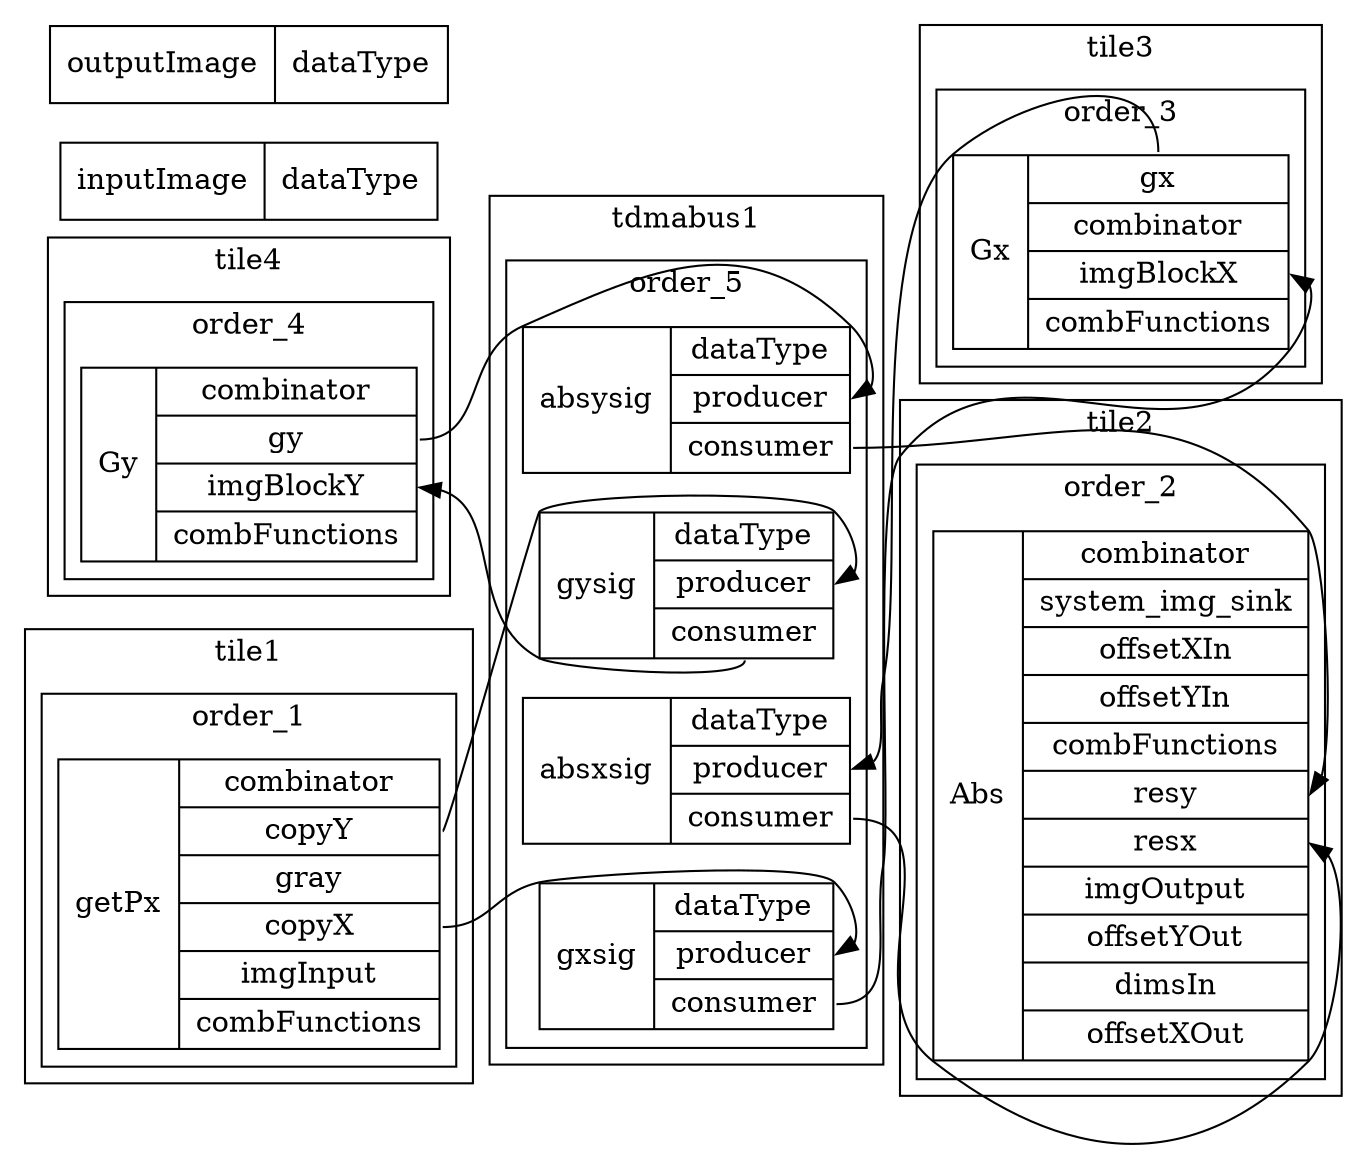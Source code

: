 digraph {
	graph [_draw_="c 9 -#fffffe00 C 7 -#ffffff P 4 0 0 0 719.44 563 719.44 563 0 ",
		bb="0,0,563,719.44",
		rankdir=LR,
		xdotversion=1.7
	];
	node [label="\N"];
	subgraph cluster_tile4 {
		graph [_draw_="c 7 -#000000 p 4 377.5 359.44 377.5 531.44 547.5 531.44 547.5 359.44 ",
			_ldraw_="F 14 11 -Times-Roman c 7 -#000000 T 462.5 516.24 0 23 5 -tile4 ",
			bb="377.5,359.44,547.5,531.44",
			label=tile4,
			lheight=0.21,
			lp="462.5,519.94",
			lwidth=0.32,
			rankdir=LR
		];
		subgraph cluster_order_4 {
			graph [_draw_="c 7 -#000000 p 4 385.5 367.44 385.5 500.44 539.5 500.44 539.5 367.44 ",
				_ldraw_="F 14 11 -Times-Roman c 7 -#000000 T 462.5 485.24 0 45 7 -order_4 ",
				bb="385.5,367.44,539.5,500.44",
				label=order_4,
				lheight=0.21,
				lp="462.5,488.94",
				lwidth=0.62,
				rankdir=LR
			];
			Gy	[_draw_="c 7 -#000000 p 4 393.5 376.44 393.5 468.44 531.5 468.44 531.5 376.44 c 7 -#000000 L 2 427.5 376.44 427.5 468.44 c 7 -#000000 L 2 \
427.5 445.44 531.5 445.44 c 7 -#000000 L 2 427.5 422.44 531.5 422.44 c 7 -#000000 L 2 427.5 399.44 531.5 399.44 ",
				_ldraw_="F 14 11 -Times-Roman c 7 -#000000 T 410.5 418.74 0 18 2 -Gy F 14 11 -Times-Roman c 7 -#000000 T 479.5 453.24 0 64 10 -combinator \
F 14 11 -Times-Roman c 7 -#000000 T 479.5 430.24 0 14 2 -gy F 14 11 -Times-Roman c 7 -#000000 T 479.5 407.24 0 64 9 -imgBlockY F \
14 11 -Times-Roman c 7 -#000000 T 479.5 384.24 0 88 13 -combFunctions ",
				height=1.2917,
				label="{Gy|{<combinator>combinator|<gy>gy|<imgBlockY>imgBlockY|<combFunctions>combFunctions}}",
				pos="462.5,422.44",
				rects="393.5,376.44,427.5,468.44 427.5,445.44,531.5,468.44 427.5,422.44,531.5,445.44 427.5,399.44,531.5,422.44 427.5,376.44,531.5,399.44",
				shape=record,
				width=1.9167];
		}
	}
	subgraph cluster_tile2 {
		graph [_draw_="c 7 -#000000 p 4 370 19.44 370 351.44 555 351.44 555 19.44 ",
			_ldraw_="F 14 11 -Times-Roman c 7 -#000000 T 462.5 336.24 0 23 5 -tile2 ",
			bb="370,19.437,555,351.44",
			label=tile2,
			lheight=0.21,
			lp="462.5,339.94",
			lwidth=0.32,
			rankdir=LR
		];
		subgraph cluster_order_2 {
			graph [_draw_="c 7 -#000000 p 4 378 27.44 378 320.44 547 320.44 547 27.44 ",
				_ldraw_="F 14 11 -Times-Roman c 7 -#000000 T 462.5 305.24 0 45 7 -order_2 ",
				bb="378,27.437,547,320.44",
				label=order_2,
				lheight=0.21,
				lp="462.5,308.94",
				lwidth=0.62,
				rankdir=LR
			];
			Abs	[_draw_="c 7 -#000000 p 4 386 35.94 386 288.94 539 288.94 539 35.94 c 7 -#000000 L 2 426 35.94 426 288.94 c 7 -#000000 L 2 426 265.94 539 \
265.94 c 7 -#000000 L 2 426 242.94 539 242.94 c 7 -#000000 L 2 426 219.94 539 219.94 c 7 -#000000 L 2 426 196.94 539 196.94 c 7 \
-#000000 L 2 426 173.94 539 173.94 c 7 -#000000 L 2 426 150.94 539 150.94 c 7 -#000000 L 2 426 127.94 539 127.94 c 7 -#000000 L \
2 426 104.94 539 104.94 c 7 -#000000 L 2 426 81.94 539 81.94 c 7 -#000000 L 2 426 58.94 539 58.94 ",
				_ldraw_="F 14 11 -Times-Roman c 7 -#000000 T 406 158.74 0 24 3 -Abs F 14 11 -Times-Roman c 7 -#000000 T 482.5 273.74 0 64 10 -combinator \
F 14 11 -Times-Roman c 7 -#000000 T 482.5 250.74 0 97 15 -system_img_sink F 14 11 -Times-Roman c 7 -#000000 T 482.5 227.74 0 54 \
9 -offsetXIn F 14 11 -Times-Roman c 7 -#000000 T 482.5 204.74 0 54 9 -offsetYIn F 14 11 -Times-Roman c 7 -#000000 T 482.5 181.74 \
0 88 13 -combFunctions F 14 11 -Times-Roman c 7 -#000000 T 482.5 158.74 0 24 4 -resy F 14 11 -Times-Roman c 7 -#000000 T 482.5 135.74 \
0 24 4 -resx F 14 11 -Times-Roman c 7 -#000000 T 482.5 112.74 0 60 9 -imgOutput F 14 11 -Times-Roman c 7 -#000000 T 482.5 89.74 \
0 64 10 -offsetYOut F 14 11 -Times-Roman c 7 -#000000 T 482.5 66.74 0 39 6 -dimsIn F 14 11 -Times-Roman c 7 -#000000 T 482.5 43.74 \
0 64 10 -offsetXOut ",
				height=3.5278,
				label="{Abs|{<combinator>combinator|<system_img_sink>system_img_sink|<offsetXIn>offsetXIn|<offsetYIn>offsetYIn|<combFunctions>combFunctions|<\
resy>resy|<resx>resx|<imgOutput>imgOutput|<offsetYOut>offsetYOut|<dimsIn>dimsIn|<offsetXOut>offsetXOut}}",
				pos="462.5,162.44",
				rects="386,35.937,426,288.94 426,265.94,539,288.94 426,242.94,539,265.94 426,219.94,539,242.94 426,196.94,539,219.94 426,173.94,539,196.94 \
426,150.94,539,173.94 426,127.94,539,150.94 426,104.94,539,127.94 426,81.937,539,104.94 426,58.937,539,81.937 426,35.937,539,58.937",
				shape=record,
				width=2.125];
		}
	}
	subgraph cluster_tile1 {
		graph [_draw_="c 7 -#000000 p 4 8 337.44 8 555.44 192 555.44 192 337.44 ",
			_ldraw_="F 14 11 -Times-Roman c 7 -#000000 T 100 540.24 0 23 5 -tile1 ",
			bb="8,337.44,192,555.44",
			label=tile1,
			lheight=0.21,
			lp="100,543.94",
			lwidth=0.32,
			rankdir=LR
		];
		subgraph cluster_order_1 {
			graph [_draw_="c 7 -#000000 p 4 16 345.44 16 524.44 184 524.44 184 345.44 ",
				_ldraw_="F 14 11 -Times-Roman c 7 -#000000 T 100 509.24 0 45 7 -order_1 ",
				bb="16,345.44,184,524.44",
				label=order_1,
				lheight=0.21,
				lp="100,512.94",
				lwidth=0.62,
				rankdir=LR
			];
			getPx	[_draw_="c 7 -#000000 p 4 24 354.44 24 492.44 176 492.44 176 354.44 c 7 -#000000 L 2 72 354.44 72 492.44 c 7 -#000000 L 2 72 469.44 176 469.44 \
c 7 -#000000 L 2 72 446.44 176 446.44 c 7 -#000000 L 2 72 423.44 176 423.44 c 7 -#000000 L 2 72 400.44 176 400.44 c 7 -#000000 L \
2 72 377.44 176 377.44 ",
				_ldraw_="F 14 11 -Times-Roman c 7 -#000000 T 48 419.74 0 32 5 -getPx F 14 11 -Times-Roman c 7 -#000000 T 124 477.24 0 64 10 -combinator F \
14 11 -Times-Roman c 7 -#000000 T 124 454.24 0 39 5 -copyY F 14 11 -Times-Roman c 7 -#000000 T 124 431.24 0 25 4 -gray F 14 11 -Times-Roman \
c 7 -#000000 T 124 408.24 0 39 5 -copyX F 14 11 -Times-Roman c 7 -#000000 T 124 385.24 0 50 8 -imgInput F 14 11 -Times-Roman c 7 \
-#000000 T 124 362.24 0 88 13 -combFunctions ",
				height=1.9306,
				label="{getPx|{<combinator>combinator|<copyY>copyY|<gray>gray|<copyX>copyX|<imgInput>imgInput|<combFunctions>combFunctions}}",
				pos="100,423.44",
				rects="24,354.44,72,492.44 72,469.44,176,492.44 72,446.44,176,469.44 72,423.44,176,446.44 72,400.44,176,423.44 72,377.44,176,400.44 72,\
354.44,176,377.44",
				shape=record,
				width=2.1111];
		}
	}
	subgraph cluster_tdmabus1 {
		graph [_draw_="c 7 -#000000 p 4 200 252.44 200 664.44 362 664.44 362 252.44 ",
			_ldraw_="F 14 11 -Times-Roman c 7 -#000000 T 281 649.24 0 55 8 -tdmabus1 ",
			bb="200,252.44,362,664.44",
			label=tdmabus1,
			lheight=0.21,
			lp="281,652.94",
			lwidth=0.76,
			rankdir=LR
		];
		subgraph cluster_order_5 {
			graph [_draw_="c 7 -#000000 p 4 208 260.44 208 633.44 354 633.44 354 260.44 ",
				_ldraw_="F 14 11 -Times-Roman c 7 -#000000 T 281 618.24 0 45 7 -order_5 ",
				bb="208,260.44,354,633.44",
				label=order_5,
				lheight=0.21,
				lp="281,621.94",
				lwidth=0.62,
				rankdir=LR
			];
			gxsig	[_draw_="c 7 -#000000 p 4 222.5 532.94 222.5 601.94 339.5 601.94 339.5 532.94 c 7 -#000000 L 2 268.5 532.94 268.5 601.94 c 7 -#000000 L 2 \
268.5 578.94 339.5 578.94 c 7 -#000000 L 2 268.5 555.94 339.5 555.94 ",
				_ldraw_="F 14 11 -Times-Roman c 7 -#000000 T 245.5 563.74 0 30 5 -gxsig F 14 11 -Times-Roman c 7 -#000000 T 304 586.74 0 53 8 -dataType F \
14 11 -Times-Roman c 7 -#000000 T 304 563.74 0 52 8 -producer F 14 11 -Times-Roman c 7 -#000000 T 304 540.74 0 55 8 -consumer ",
				height=0.97222,
				label="{gxsig|{<dataType>dataType|<producer>producer|<consumer>consumer}}",
				pos="281,567.44",
				rects="222.5,532.94,268.5,601.94 268.5,578.94,339.5,601.94 268.5,555.94,339.5,578.94 268.5,532.94,339.5,555.94",
				shape=record,
				width=1.625];
			gysig	[_draw_="c 7 -#000000 p 4 222.5 268.94 222.5 337.94 339.5 337.94 339.5 268.94 c 7 -#000000 L 2 268.5 268.94 268.5 337.94 c 7 -#000000 L 2 \
268.5 314.94 339.5 314.94 c 7 -#000000 L 2 268.5 291.94 339.5 291.94 ",
				_ldraw_="F 14 11 -Times-Roman c 7 -#000000 T 245.5 299.74 0 30 5 -gysig F 14 11 -Times-Roman c 7 -#000000 T 304 322.74 0 53 8 -dataType F \
14 11 -Times-Roman c 7 -#000000 T 304 299.74 0 52 8 -producer F 14 11 -Times-Roman c 7 -#000000 T 304 276.74 0 55 8 -consumer ",
				height=0.97222,
				label="{gysig|{<dataType>dataType|<producer>producer|<consumer>consumer}}",
				pos="281,303.44",
				rects="222.5,268.94,268.5,337.94 268.5,314.94,339.5,337.94 268.5,291.94,339.5,314.94 268.5,268.94,339.5,291.94",
				shape=record,
				width=1.625];
			absxsig	[_draw_="c 7 -#000000 p 4 216 356.94 216 425.94 346 425.94 346 356.94 c 7 -#000000 L 2 275 356.94 275 425.94 c 7 -#000000 L 2 275 402.94 \
346 402.94 c 7 -#000000 L 2 275 379.94 346 379.94 ",
				_ldraw_="F 14 11 -Times-Roman c 7 -#000000 T 245.5 387.74 0 43 7 -absxsig F 14 11 -Times-Roman c 7 -#000000 T 310.5 410.74 0 53 8 -dataType \
F 14 11 -Times-Roman c 7 -#000000 T 310.5 387.74 0 52 8 -producer F 14 11 -Times-Roman c 7 -#000000 T 310.5 364.74 0 55 8 -consumer ",
				height=0.97222,
				label="{absxsig|{<dataType>dataType|<producer>producer|<consumer>consumer}}",
				pos="281,391.44",
				rects="216,356.94,275,425.94 275,402.94,346,425.94 275,379.94,346,402.94 275,356.94,346,379.94",
				shape=record,
				width=1.8056];
			absysig	[_draw_="c 7 -#000000 p 4 216 444.94 216 513.94 346 513.94 346 444.94 c 7 -#000000 L 2 275 444.94 275 513.94 c 7 -#000000 L 2 275 490.94 \
346 490.94 c 7 -#000000 L 2 275 467.94 346 467.94 ",
				_ldraw_="F 14 11 -Times-Roman c 7 -#000000 T 245.5 475.74 0 43 7 -absysig F 14 11 -Times-Roman c 7 -#000000 T 310.5 498.74 0 53 8 -dataType \
F 14 11 -Times-Roman c 7 -#000000 T 310.5 475.74 0 52 8 -producer F 14 11 -Times-Roman c 7 -#000000 T 310.5 452.74 0 55 8 -consumer ",
				height=0.97222,
				label="{absysig|{<dataType>dataType|<producer>producer|<consumer>consumer}}",
				pos="281,479.44",
				rects="216,444.94,275,513.94 275,490.94,346,513.94 275,467.94,346,490.94 275,444.94,346,467.94",
				shape=record,
				width=1.8056];
		}
	}
	subgraph cluster_tile3 {
		graph [_draw_="c 7 -#000000 p 4 377.5 539.44 377.5 711.44 547.5 711.44 547.5 539.44 ",
			_ldraw_="F 14 11 -Times-Roman c 7 -#000000 T 462.5 696.24 0 23 5 -tile3 ",
			bb="377.5,539.44,547.5,711.44",
			label=tile3,
			lheight=0.21,
			lp="462.5,699.94",
			lwidth=0.32,
			rankdir=LR
		];
		subgraph cluster_order_3 {
			graph [_draw_="c 7 -#000000 p 4 385.5 547.44 385.5 680.44 539.5 680.44 539.5 547.44 ",
				_ldraw_="F 14 11 -Times-Roman c 7 -#000000 T 462.5 665.24 0 45 7 -order_3 ",
				bb="385.5,547.44,539.5,680.44",
				label=order_3,
				lheight=0.21,
				lp="462.5,668.94",
				lwidth=0.62,
				rankdir=LR
			];
			Gx	[_draw_="c 7 -#000000 p 4 393.5 556.44 393.5 648.44 531.5 648.44 531.5 556.44 c 7 -#000000 L 2 427.5 556.44 427.5 648.44 c 7 -#000000 L 2 \
427.5 625.44 531.5 625.44 c 7 -#000000 L 2 427.5 602.44 531.5 602.44 c 7 -#000000 L 2 427.5 579.44 531.5 579.44 ",
				_ldraw_="F 14 11 -Times-Roman c 7 -#000000 T 410.5 598.74 0 18 2 -Gx F 14 11 -Times-Roman c 7 -#000000 T 479.5 633.24 0 14 2 -gx F 14 11 \
-Times-Roman c 7 -#000000 T 479.5 610.24 0 64 10 -combinator F 14 11 -Times-Roman c 7 -#000000 T 479.5 587.24 0 64 9 -imgBlockX \
F 14 11 -Times-Roman c 7 -#000000 T 479.5 564.24 0 88 13 -combFunctions ",
				height=1.2917,
				label="{Gx|{<gx>gx|<combinator>combinator|<imgBlockX>imgBlockX|<combFunctions>combFunctions}}",
				pos="462.5,602.44",
				rects="393.5,556.44,427.5,648.44 427.5,625.44,531.5,648.44 427.5,602.44,531.5,625.44 427.5,579.44,531.5,602.44 427.5,556.44,531.5,579.44",
				shape=record,
				width=1.9167];
		}
	}
	inputImage	[_draw_="c 7 -#000000 p 4 26.5 237.44 26.5 273.44 173.5 273.44 173.5 237.44 c 7 -#000000 L 2 104.5 237.44 104.5 273.44 ",
		_ldraw_="F 14 11 -Times-Roman c 7 -#000000 T 65.5 251.74 0 62 10 -inputImage F 14 11 -Times-Roman c 7 -#000000 T 139 251.74 0 53 8 -dataType ",
		height=0.51389,
		label="{inputImage|{<dataType>dataType}}",
		pos="100,255.44",
		rects="26.5,237.44,104.5,273.44 104.5,237.44,173.5,273.44",
		shape=record,
		width=2.0417];
	outputImage	[_draw_="c 7 -#000000 p 4 22.5 292.44 22.5 328.44 177.5 328.44 177.5 292.44 c 7 -#000000 L 2 108.5 292.44 108.5 328.44 ",
		_ldraw_="F 14 11 -Times-Roman c 7 -#000000 T 65.5 306.74 0 70 11 -outputImage F 14 11 -Times-Roman c 7 -#000000 T 143 306.74 0 53 8 -dataType ",
		height=0.51389,
		label="{outputImage|{<dataType>dataType}}",
		pos="100,310.44",
		rects="22.5,292.44,108.5,328.44 108.5,292.44,177.5,328.44",
		shape=record,
		width=2.1528];
	getPx:copyX -> gxsig:producer	[_draw_="c 7 -#000000 B 10 177 411.44 202.41 411.44 193.96 498.76 200 523.44 208.68 558.9 193.36 580.44 222.5 602.44 314.34 671.77 349.85 \
600.73 346.98 575.55 ",
		_hdraw_="S 5 -solid c 7 -#000000 C 7 -#000000 P 3 349.75 573.41 341 567.44 344.12 577.56 ",
		pos="e,341,567.44 177,411.44 202.41,411.44 193.96,498.76 200,523.44 208.68,558.9 193.36,580.44 222.5,602.44 314.34,671.77 349.85,600.73 \
346.98,575.55"];
	getPx:copyY -> gysig:producer	[_draw_="c 7 -#000000 B 10 177 458.44 227.38 458.44 161.97 380.48 200 347.44 223.53 326.99 318.35 360.87 340 338.44 347.6 330.56 352.7 316.46 \
349.65 308.78 ",
		_hdraw_="S 5 -solid c 7 -#000000 C 7 -#000000 P 3 351.35 305.71 341 303.44 347.67 311.67 ",
		pos="e,341,303.44 177,458.44 227.38,458.44 161.97,380.48 200,347.44 223.53,326.99 318.35,360.87 340,338.44 347.6,330.56 352.7,316.46 \
349.65,308.78"];
	gxsig:consumer -> Gx:imgBlockX	[_draw_="c 7 -#000000 B 7 341 544.44 425.82 544.44 472.47 495.03 531.5 555.94 539.01 563.68 544.04 577.59 541.03 585.17 ",
		_hdraw_="S 5 -solid c 7 -#000000 C 7 -#000000 P 3 539.17 582.2 532.5 590.44 542.85 588.16 ",
		pos="e,532.5,590.44 341,544.44 425.82,544.44 472.47,495.03 531.5,555.94 539.01,563.68 544.04,577.59 541.03,585.17"];
	gysig:consumer -> Gy:imgBlockY	[_draw_="c 7 -#000000 B 10 341 280.44 364.42 280.44 351.33 310.29 370 324.44 430.05 369.93 486.17 315.76 531.5 375.94 537.84 384.36 543.19 \
397.51 540.92 404.9 ",
		_hdraw_="S 5 -solid c 7 -#000000 C 7 -#000000 P 3 538.94 402.02 532.5 410.44 542.78 407.87 ",
		pos="e,532.5,410.44 341,280.44 364.42,280.44 351.33,310.29 370,324.44 430.05,369.93 486.17,315.76 531.5,375.94 537.84,384.36 543.19,397.51 \
540.92,404.9"];
	Gx:gx -> absxsig:producer	[_draw_="c 7 -#000000 B 10 479.5 649.44 479.5 668.55 407.99 660.9 393.5 648.44 357.22 617.24 372.53 482.11 362 435.44 358.45 419.69 363.9 \
401.69 356.6 394.57 ",
		_hdraw_="S 5 -solid c 7 -#000000 C 7 -#000000 P 3 357.59 391.21 347 391.44 355.42 397.87 ",
		pos="e,347,391.44 479.5,649.44 479.5,668.55 407.99,660.9 393.5,648.44 357.22,617.24 372.53,482.11 362,435.44 358.45,419.69 363.9,401.69 \
356.6,394.57"];
	absxsig:consumer -> Abs:resx	[_draw_="c 7 -#000000 B 10 347 368.44 421.51 368.44 331.33 86.06 386 35.44 436.06 -10.92 491.03 -12.57 539.5 35.44 553.42 49.22 561.07 114.36 \
549 133.89 ",
		_hdraw_="S 5 -solid c 7 -#000000 C 7 -#000000 P 3 546.96 131.04 540.5 139.44 550.79 136.9 ",
		pos="e,540.5,139.44 347,368.44 421.51,368.44 331.33,86.06 386,35.437 436.06,-10.916 491.03,-12.571 539.5,35.437 553.42,49.224 561.07,\
114.36 549,133.89"];
	Gy:gy -> absysig:producer	[_draw_="c 7 -#000000 B 7 532.5 434.44 547.84 434.44 542.19 457.94 531.5 468.94 476.7 525.29 433.03 483.4 357.39 479.69 ",
		_hdraw_="S 5 -solid c 7 -#000000 C 7 -#000000 P 3 357.08 476.18 347 479.44 356.91 483.18 ",
		pos="e,347,479.44 532.5,434.44 547.84,434.44 542.19,457.94 531.5,468.94 476.7,525.29 433.03,483.4 357.39,479.69"];
	absysig:consumer -> Abs:resy	[_draw_="c 7 -#000000 B 13 347 456.44 358.47 456.44 357.9 446.15 362 435.44 367.75 420.4 360.45 376.4 370 363.44 418.75 297.26 494.21 358.04 \
539.5 289.44 553.05 268.92 565.17 187.78 549.41 167.2 ",
		_hdraw_="S 5 -solid c 7 -#000000 C 7 -#000000 P 3 550.97 164.07 540.5 162.44 547.67 170.24 ",
		pos="e,540.5,162.44 347,456.44 358.47,456.44 357.9,446.15 362,435.44 367.75,420.4 360.45,376.4 370,363.44 418.75,297.26 494.21,358.04 \
539.5,289.44 553.05,268.92 565.17,187.78 549.41,167.2"];
}
